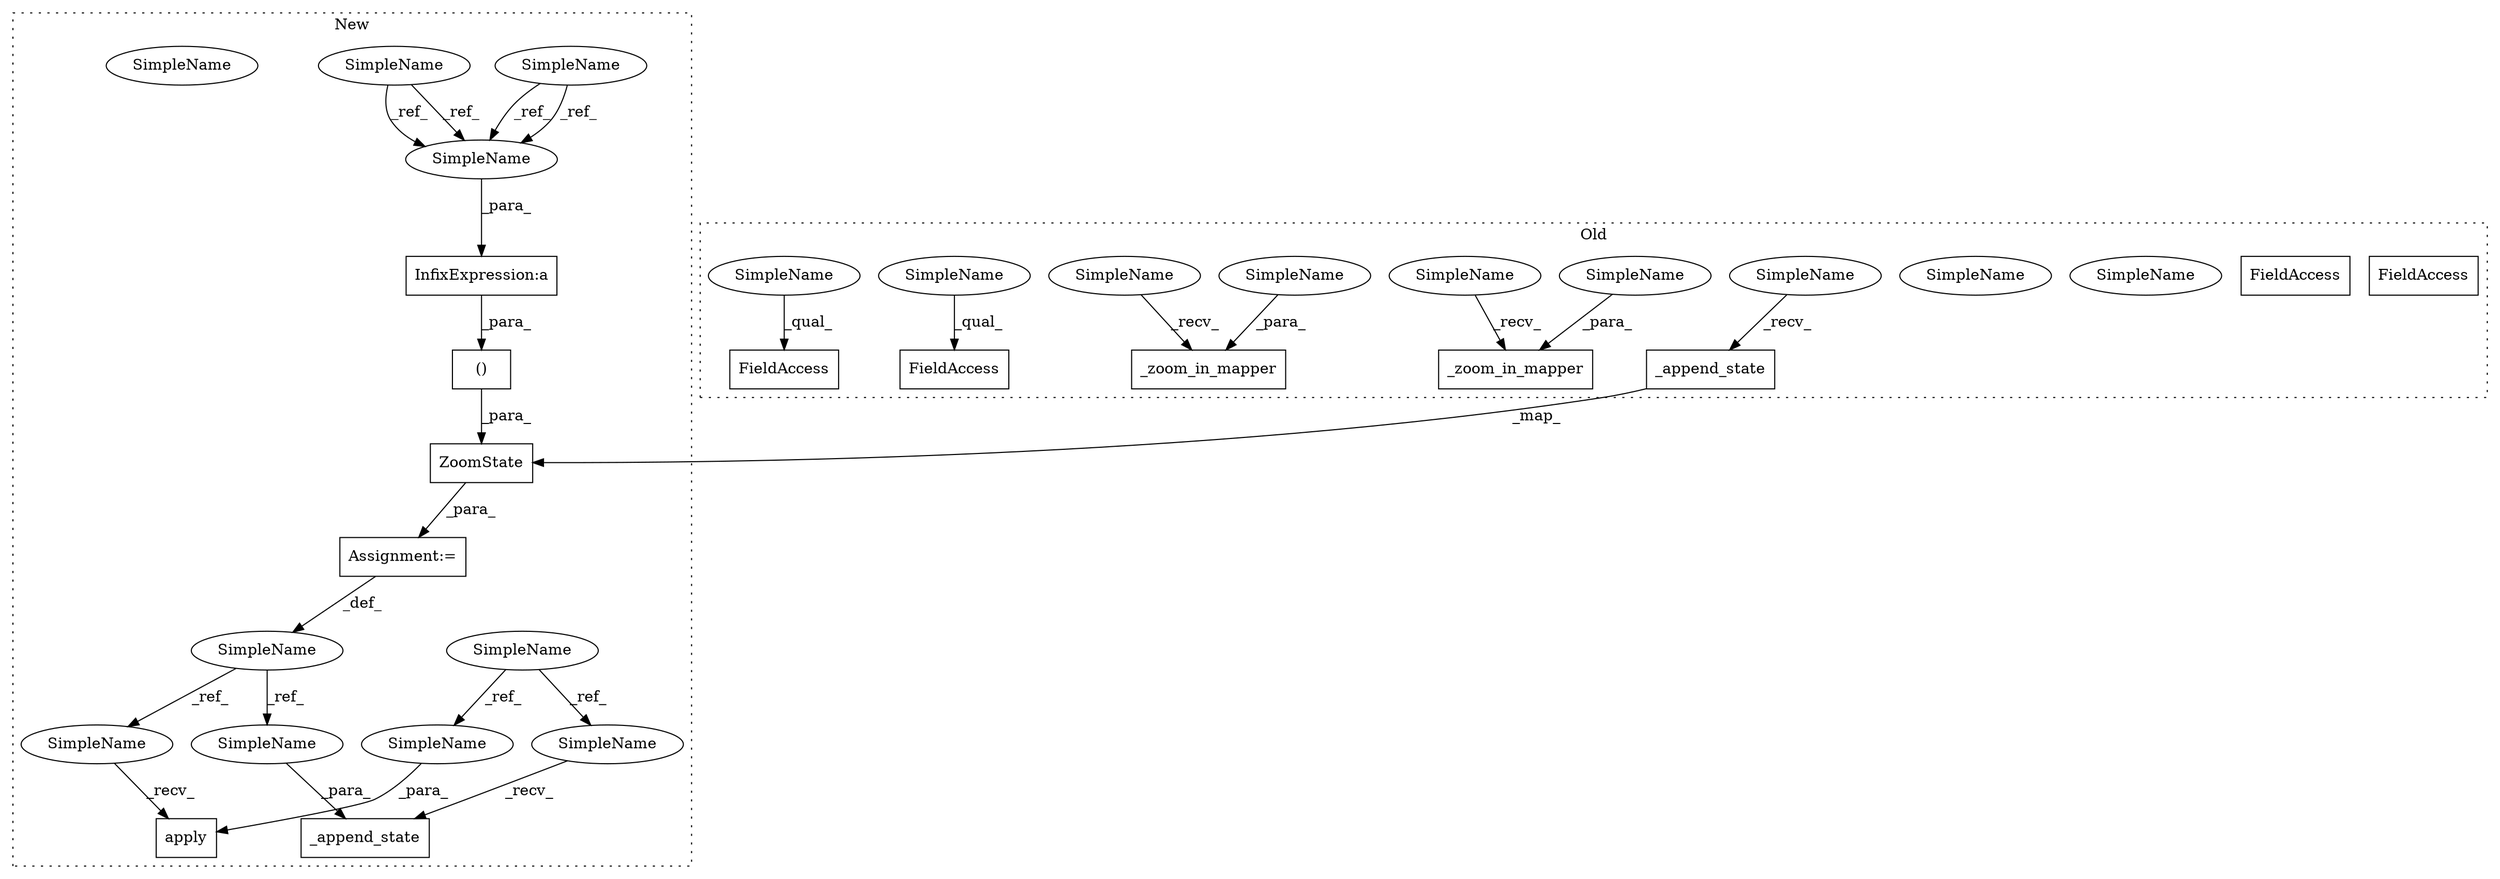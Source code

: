 digraph G {
subgraph cluster0 {
1 [label="_zoom_in_mapper" a="32" s="1515,1565" l="16,1" shape="box"];
7 [label="_append_state" a="32" s="1617,1685" l="19,2" shape="box"];
10 [label="_zoom_in_mapper" a="32" s="1379,1429" l="16,1" shape="box"];
13 [label="FieldAccess" a="22" s="1395" l="14" shape="box"];
14 [label="FieldAccess" a="22" s="1574" l="18" shape="box"];
15 [label="FieldAccess" a="22" s="1438" l="18" shape="box"];
16 [label="FieldAccess" a="22" s="1531" l="14" shape="box"];
22 [label="SimpleName" a="42" s="1423" l="6" shape="ellipse"];
23 [label="SimpleName" a="42" s="1559" l="6" shape="ellipse"];
24 [label="SimpleName" a="42" s="1423" l="6" shape="ellipse"];
25 [label="SimpleName" a="42" s="1559" l="6" shape="ellipse"];
28 [label="SimpleName" a="42" s="1612" l="4" shape="ellipse"];
29 [label="SimpleName" a="42" s="1395" l="4" shape="ellipse"];
30 [label="SimpleName" a="42" s="1531" l="4" shape="ellipse"];
31 [label="SimpleName" a="42" s="1510" l="4" shape="ellipse"];
32 [label="SimpleName" a="42" s="1374" l="4" shape="ellipse"];
label = "Old";
style="dotted";
}
subgraph cluster1 {
2 [label="apply" a="32" s="2791,2801" l="6,1" shape="box"];
3 [label="InfixExpression:a" a="27" s="2409" l="3" shape="box"];
4 [label="()" a="106" s="2727" l="45" shape="box"];
5 [label="SimpleName" a="42" s="2193" l="4" shape="ellipse"];
6 [label="_append_state" a="32" s="2813,2837" l="14,1" shape="box"];
8 [label="ZoomState" a="32" s="2656,2772" l="15,2" shape="box"];
9 [label="SimpleName" a="42" s="2645" l="10" shape="ellipse"];
11 [label="SimpleName" a="42" s="2338" l="6" shape="ellipse"];
12 [label="SimpleName" a="42" s="2301" l="6" shape="ellipse"];
17 [label="Assignment:=" a="7" s="2655" l="1" shape="box"];
18 [label="SimpleName" a="42" s="2797" l="4" shape="ellipse"];
19 [label="SimpleName" a="42" s="2808" l="4" shape="ellipse"];
20 [label="SimpleName" a="42" s="2412" l="6" shape="ellipse"];
21 [label="SimpleName" a="42" s="2412" l="6" shape="ellipse"];
26 [label="SimpleName" a="42" s="2780" l="10" shape="ellipse"];
27 [label="SimpleName" a="42" s="2827" l="10" shape="ellipse"];
label = "New";
style="dotted";
}
3 -> 4 [label="_para_"];
4 -> 8 [label="_para_"];
5 -> 19 [label="_ref_"];
5 -> 18 [label="_ref_"];
7 -> 8 [label="_map_"];
8 -> 17 [label="_para_"];
9 -> 26 [label="_ref_"];
9 -> 27 [label="_ref_"];
11 -> 21 [label="_ref_"];
11 -> 21 [label="_ref_"];
12 -> 21 [label="_ref_"];
12 -> 21 [label="_ref_"];
17 -> 9 [label="_def_"];
18 -> 2 [label="_para_"];
19 -> 6 [label="_recv_"];
21 -> 3 [label="_para_"];
24 -> 10 [label="_para_"];
25 -> 1 [label="_para_"];
26 -> 2 [label="_recv_"];
27 -> 6 [label="_para_"];
28 -> 7 [label="_recv_"];
29 -> 13 [label="_qual_"];
30 -> 16 [label="_qual_"];
31 -> 1 [label="_recv_"];
32 -> 10 [label="_recv_"];
}